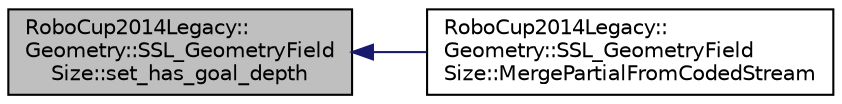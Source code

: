 digraph "RoboCup2014Legacy::Geometry::SSL_GeometryFieldSize::set_has_goal_depth"
{
 // INTERACTIVE_SVG=YES
  edge [fontname="Helvetica",fontsize="10",labelfontname="Helvetica",labelfontsize="10"];
  node [fontname="Helvetica",fontsize="10",shape=record];
  rankdir="LR";
  Node1 [label="RoboCup2014Legacy::\lGeometry::SSL_GeometryField\lSize::set_has_goal_depth",height=0.2,width=0.4,color="black", fillcolor="grey75", style="filled", fontcolor="black"];
  Node1 -> Node2 [dir="back",color="midnightblue",fontsize="10",style="solid",fontname="Helvetica"];
  Node2 [label="RoboCup2014Legacy::\lGeometry::SSL_GeometryField\lSize::MergePartialFromCodedStream",height=0.2,width=0.4,color="black", fillcolor="white", style="filled",URL="$d5/d4b/class_robo_cup2014_legacy_1_1_geometry_1_1_s_s_l___geometry_field_size.html#a52d21aca459db632763f80167d04ad0e"];
}
